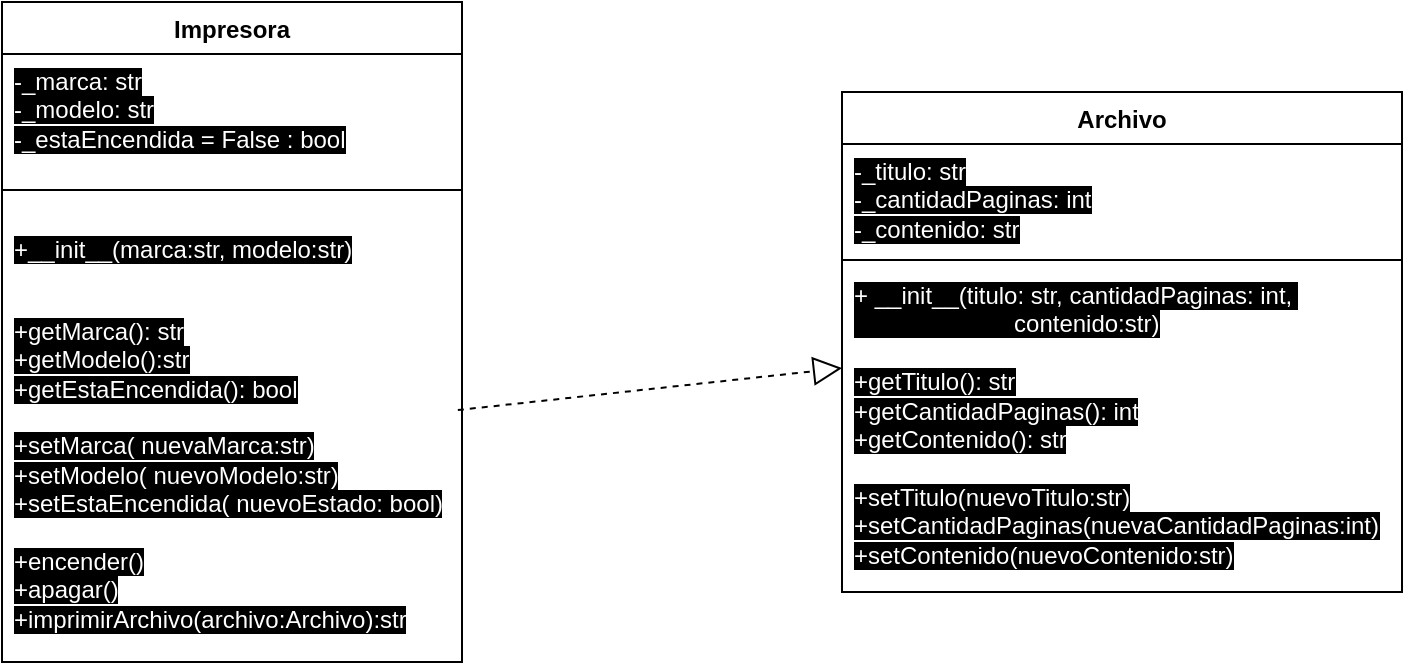 <mxfile version="24.7.8">
  <diagram name="Página-1" id="u5JBAg3uvIKuHWci3wrT">
    <mxGraphModel dx="974" dy="516" grid="1" gridSize="10" guides="1" tooltips="1" connect="1" arrows="1" fold="1" page="1" pageScale="1" pageWidth="827" pageHeight="1169" math="0" shadow="0">
      <root>
        <mxCell id="0" />
        <mxCell id="1" parent="0" />
        <mxCell id="kQIdBtS7AuLfbxaa-FAc-1" value="Archivo" style="swimlane;fontStyle=1;align=center;verticalAlign=top;childLayout=stackLayout;horizontal=1;startSize=26;horizontalStack=0;resizeParent=1;resizeParentMax=0;resizeLast=0;collapsible=1;marginBottom=0;whiteSpace=wrap;html=1;" vertex="1" parent="1">
          <mxGeometry x="490" y="55" width="280" height="250" as="geometry" />
        </mxCell>
        <mxCell id="kQIdBtS7AuLfbxaa-FAc-2" value="&lt;div&gt;&lt;span style=&quot;background-color: rgb(0, 0, 0);&quot;&gt;&lt;font color=&quot;#ffffff&quot;&gt;&lt;span style=&quot;text-wrap: nowrap;&quot;&gt;-_titulo: str&lt;/span&gt;&lt;br style=&quot;padding: 0px; margin: 0px; text-wrap: nowrap;&quot;&gt;&lt;span style=&quot;text-wrap: nowrap;&quot;&gt;-_cantidadPaginas: int&lt;/span&gt;&lt;br style=&quot;padding: 0px; margin: 0px; text-wrap: nowrap;&quot;&gt;&lt;span style=&quot;text-wrap: nowrap;&quot;&gt;-_contenido: str&lt;/span&gt;&lt;/font&gt;&lt;/span&gt;&lt;br&gt;&lt;/div&gt;" style="text;strokeColor=none;fillColor=none;align=left;verticalAlign=top;spacingLeft=4;spacingRight=4;overflow=hidden;rotatable=0;points=[[0,0.5],[1,0.5]];portConstraint=eastwest;whiteSpace=wrap;html=1;" vertex="1" parent="kQIdBtS7AuLfbxaa-FAc-1">
          <mxGeometry y="26" width="280" height="54" as="geometry" />
        </mxCell>
        <mxCell id="kQIdBtS7AuLfbxaa-FAc-3" value="" style="line;strokeWidth=1;fillColor=none;align=left;verticalAlign=middle;spacingTop=-1;spacingLeft=3;spacingRight=3;rotatable=0;labelPosition=right;points=[];portConstraint=eastwest;strokeColor=inherit;" vertex="1" parent="kQIdBtS7AuLfbxaa-FAc-1">
          <mxGeometry y="80" width="280" height="8" as="geometry" />
        </mxCell>
        <mxCell id="kQIdBtS7AuLfbxaa-FAc-4" value="&lt;div&gt;&lt;font style=&quot;background-color: rgb(0, 0, 0);&quot; color=&quot;#ffffff&quot;&gt;&lt;span style=&quot;text-wrap: nowrap;&quot;&gt;+ __init__(titulo: str, cantidadPaginas: int,&amp;nbsp;&lt;/span&gt;&lt;/font&gt;&lt;/div&gt;&lt;div&gt;&lt;font style=&quot;background-color: rgb(0, 0, 0);&quot; color=&quot;#ffffff&quot;&gt;&lt;span style=&quot;text-wrap: nowrap;&quot;&gt;&lt;span style=&quot;white-space: pre;&quot;&gt;&#x9;&lt;/span&gt;&lt;span style=&quot;white-space: pre;&quot;&gt;&#x9;&lt;/span&gt;&lt;span style=&quot;white-space: pre;&quot;&gt;&#x9;&lt;/span&gt;contenido:str)&lt;/span&gt;&lt;br style=&quot;padding: 0px; margin: 0px; text-wrap: nowrap;&quot;&gt;&lt;br style=&quot;padding: 0px; margin: 0px; text-wrap: nowrap;&quot;&gt;&lt;span style=&quot;text-wrap: nowrap;&quot;&gt;+getTitulo(): str&lt;/span&gt;&lt;br style=&quot;padding: 0px; margin: 0px; text-wrap: nowrap;&quot;&gt;&lt;span style=&quot;text-wrap: nowrap;&quot;&gt;+getCantidadPaginas(): int&lt;/span&gt;&lt;br style=&quot;padding: 0px; margin: 0px; text-wrap: nowrap;&quot;&gt;&lt;span style=&quot;text-wrap: nowrap;&quot;&gt;+getContenido(): str&lt;/span&gt;&lt;br style=&quot;padding: 0px; margin: 0px; text-wrap: nowrap;&quot;&gt;&lt;br style=&quot;padding: 0px; margin: 0px; text-wrap: nowrap;&quot;&gt;&lt;span style=&quot;text-wrap: nowrap;&quot;&gt;+setTitulo(nuevoTitulo:str)&lt;/span&gt;&lt;br style=&quot;padding: 0px; margin: 0px; text-wrap: nowrap;&quot;&gt;&lt;span style=&quot;text-wrap: nowrap;&quot;&gt;+setCantidadPaginas(nuevaCantidadPaginas:int)&lt;/span&gt;&lt;br style=&quot;padding: 0px; margin: 0px; text-wrap: nowrap;&quot;&gt;&lt;span style=&quot;text-wrap: nowrap;&quot;&gt;+setContenido(nuevoContenido:str)&lt;/span&gt;&lt;/font&gt;&lt;br&gt;&lt;/div&gt;" style="text;strokeColor=none;fillColor=none;align=left;verticalAlign=top;spacingLeft=4;spacingRight=4;overflow=hidden;rotatable=0;points=[[0,0.5],[1,0.5]];portConstraint=eastwest;whiteSpace=wrap;html=1;" vertex="1" parent="kQIdBtS7AuLfbxaa-FAc-1">
          <mxGeometry y="88" width="280" height="162" as="geometry" />
        </mxCell>
        <mxCell id="kQIdBtS7AuLfbxaa-FAc-5" value="Impresora" style="swimlane;fontStyle=1;align=center;verticalAlign=top;childLayout=stackLayout;horizontal=1;startSize=26;horizontalStack=0;resizeParent=1;resizeParentMax=0;resizeLast=0;collapsible=1;marginBottom=0;whiteSpace=wrap;html=1;" vertex="1" parent="1">
          <mxGeometry x="70" y="10" width="230" height="330" as="geometry" />
        </mxCell>
        <mxCell id="kQIdBtS7AuLfbxaa-FAc-6" value="&lt;font color=&quot;#ffffff&quot; style=&quot;background-color: rgb(0, 0, 0);&quot;&gt;&lt;span style=&quot;text-wrap: nowrap;&quot;&gt;-_marca: str&lt;/span&gt;&lt;br style=&quot;padding: 0px; margin: 0px; text-wrap: nowrap;&quot;&gt;&lt;span style=&quot;text-wrap: nowrap;&quot;&gt;-_modelo: str&lt;/span&gt;&lt;br style=&quot;padding: 0px; margin: 0px; text-wrap: nowrap;&quot;&gt;&lt;span style=&quot;text-wrap: nowrap;&quot;&gt;-_estaEncendida = False : bool&lt;/span&gt;&lt;/font&gt;" style="text;strokeColor=none;fillColor=none;align=left;verticalAlign=top;spacingLeft=4;spacingRight=4;overflow=hidden;rotatable=0;points=[[0,0.5],[1,0.5]];portConstraint=eastwest;whiteSpace=wrap;html=1;" vertex="1" parent="kQIdBtS7AuLfbxaa-FAc-5">
          <mxGeometry y="26" width="230" height="64" as="geometry" />
        </mxCell>
        <mxCell id="kQIdBtS7AuLfbxaa-FAc-7" value="" style="line;strokeWidth=1;fillColor=none;align=left;verticalAlign=middle;spacingTop=-1;spacingLeft=3;spacingRight=3;rotatable=0;labelPosition=right;points=[];portConstraint=eastwest;strokeColor=inherit;" vertex="1" parent="kQIdBtS7AuLfbxaa-FAc-5">
          <mxGeometry y="90" width="230" height="8" as="geometry" />
        </mxCell>
        <mxCell id="kQIdBtS7AuLfbxaa-FAc-8" value="&lt;p&gt;&lt;span style=&quot;text-wrap: nowrap; background-color: rgb(0, 0, 0);&quot;&gt;&lt;font color=&quot;#ffffff&quot;&gt;+__init__(marca:str, modelo:str)&lt;/font&gt;&lt;/span&gt;&lt;/p&gt;&lt;span style=&quot;background-color: rgb(0, 0, 0);&quot;&gt;&lt;font color=&quot;#ffffff&quot;&gt;&lt;br style=&quot;padding: 0px; margin: 0px; text-wrap: nowrap;&quot;&gt;&lt;span style=&quot;text-wrap: nowrap;&quot;&gt;+getMarca(): str&lt;/span&gt;&lt;br style=&quot;padding: 0px; margin: 0px; text-wrap: nowrap;&quot;&gt;&lt;span style=&quot;text-wrap: nowrap;&quot;&gt;+getModelo():str&lt;/span&gt;&lt;br style=&quot;padding: 0px; margin: 0px; text-wrap: nowrap;&quot;&gt;&lt;span style=&quot;text-wrap: nowrap;&quot;&gt;+getEstaEncendida(): bool&lt;/span&gt;&lt;br style=&quot;padding: 0px; margin: 0px; text-wrap: nowrap;&quot;&gt;&lt;br style=&quot;padding: 0px; margin: 0px; text-wrap: nowrap;&quot;&gt;&lt;span style=&quot;text-wrap: nowrap;&quot;&gt;+setMarca( nuevaMarca:str)&lt;/span&gt;&lt;br style=&quot;padding: 0px; margin: 0px; text-wrap: nowrap;&quot;&gt;&lt;span style=&quot;text-wrap: nowrap;&quot;&gt;+setModelo( nuevoModelo:str)&lt;/span&gt;&lt;br style=&quot;padding: 0px; margin: 0px; text-wrap: nowrap;&quot;&gt;&lt;span style=&quot;text-wrap: nowrap;&quot;&gt;+setEstaEncendida( nuevoEstado: bool)&lt;/span&gt;&lt;br style=&quot;padding: 0px; margin: 0px; text-wrap: nowrap;&quot;&gt;&lt;br style=&quot;padding: 0px; margin: 0px; text-wrap: nowrap;&quot;&gt;&lt;span style=&quot;text-wrap: nowrap;&quot;&gt;+encender()&lt;/span&gt;&lt;br style=&quot;padding: 0px; margin: 0px; text-wrap: nowrap;&quot;&gt;&lt;span style=&quot;text-wrap: nowrap;&quot;&gt;+apagar()&lt;/span&gt;&lt;br style=&quot;padding: 0px; margin: 0px; text-wrap: nowrap;&quot;&gt;&lt;span style=&quot;text-wrap: nowrap;&quot;&gt;+imprimirArchivo(archivo:Archivo):str&lt;/span&gt;&lt;/font&gt;&lt;/span&gt;" style="text;strokeColor=none;fillColor=none;align=left;verticalAlign=top;spacingLeft=4;spacingRight=4;overflow=hidden;rotatable=0;points=[[0,0.5],[1,0.5]];portConstraint=eastwest;whiteSpace=wrap;html=1;" vertex="1" parent="kQIdBtS7AuLfbxaa-FAc-5">
          <mxGeometry y="98" width="230" height="232" as="geometry" />
        </mxCell>
        <mxCell id="kQIdBtS7AuLfbxaa-FAc-9" value="" style="endArrow=block;dashed=1;endFill=0;endSize=12;html=1;rounded=0;exitX=0.991;exitY=0.457;exitDx=0;exitDy=0;exitPerimeter=0;entryX=0;entryY=0.309;entryDx=0;entryDy=0;entryPerimeter=0;" edge="1" parent="1" source="kQIdBtS7AuLfbxaa-FAc-8" target="kQIdBtS7AuLfbxaa-FAc-4">
          <mxGeometry width="160" relative="1" as="geometry">
            <mxPoint x="300" y="208" as="sourcePoint" />
            <mxPoint x="498" y="180" as="targetPoint" />
          </mxGeometry>
        </mxCell>
      </root>
    </mxGraphModel>
  </diagram>
</mxfile>
